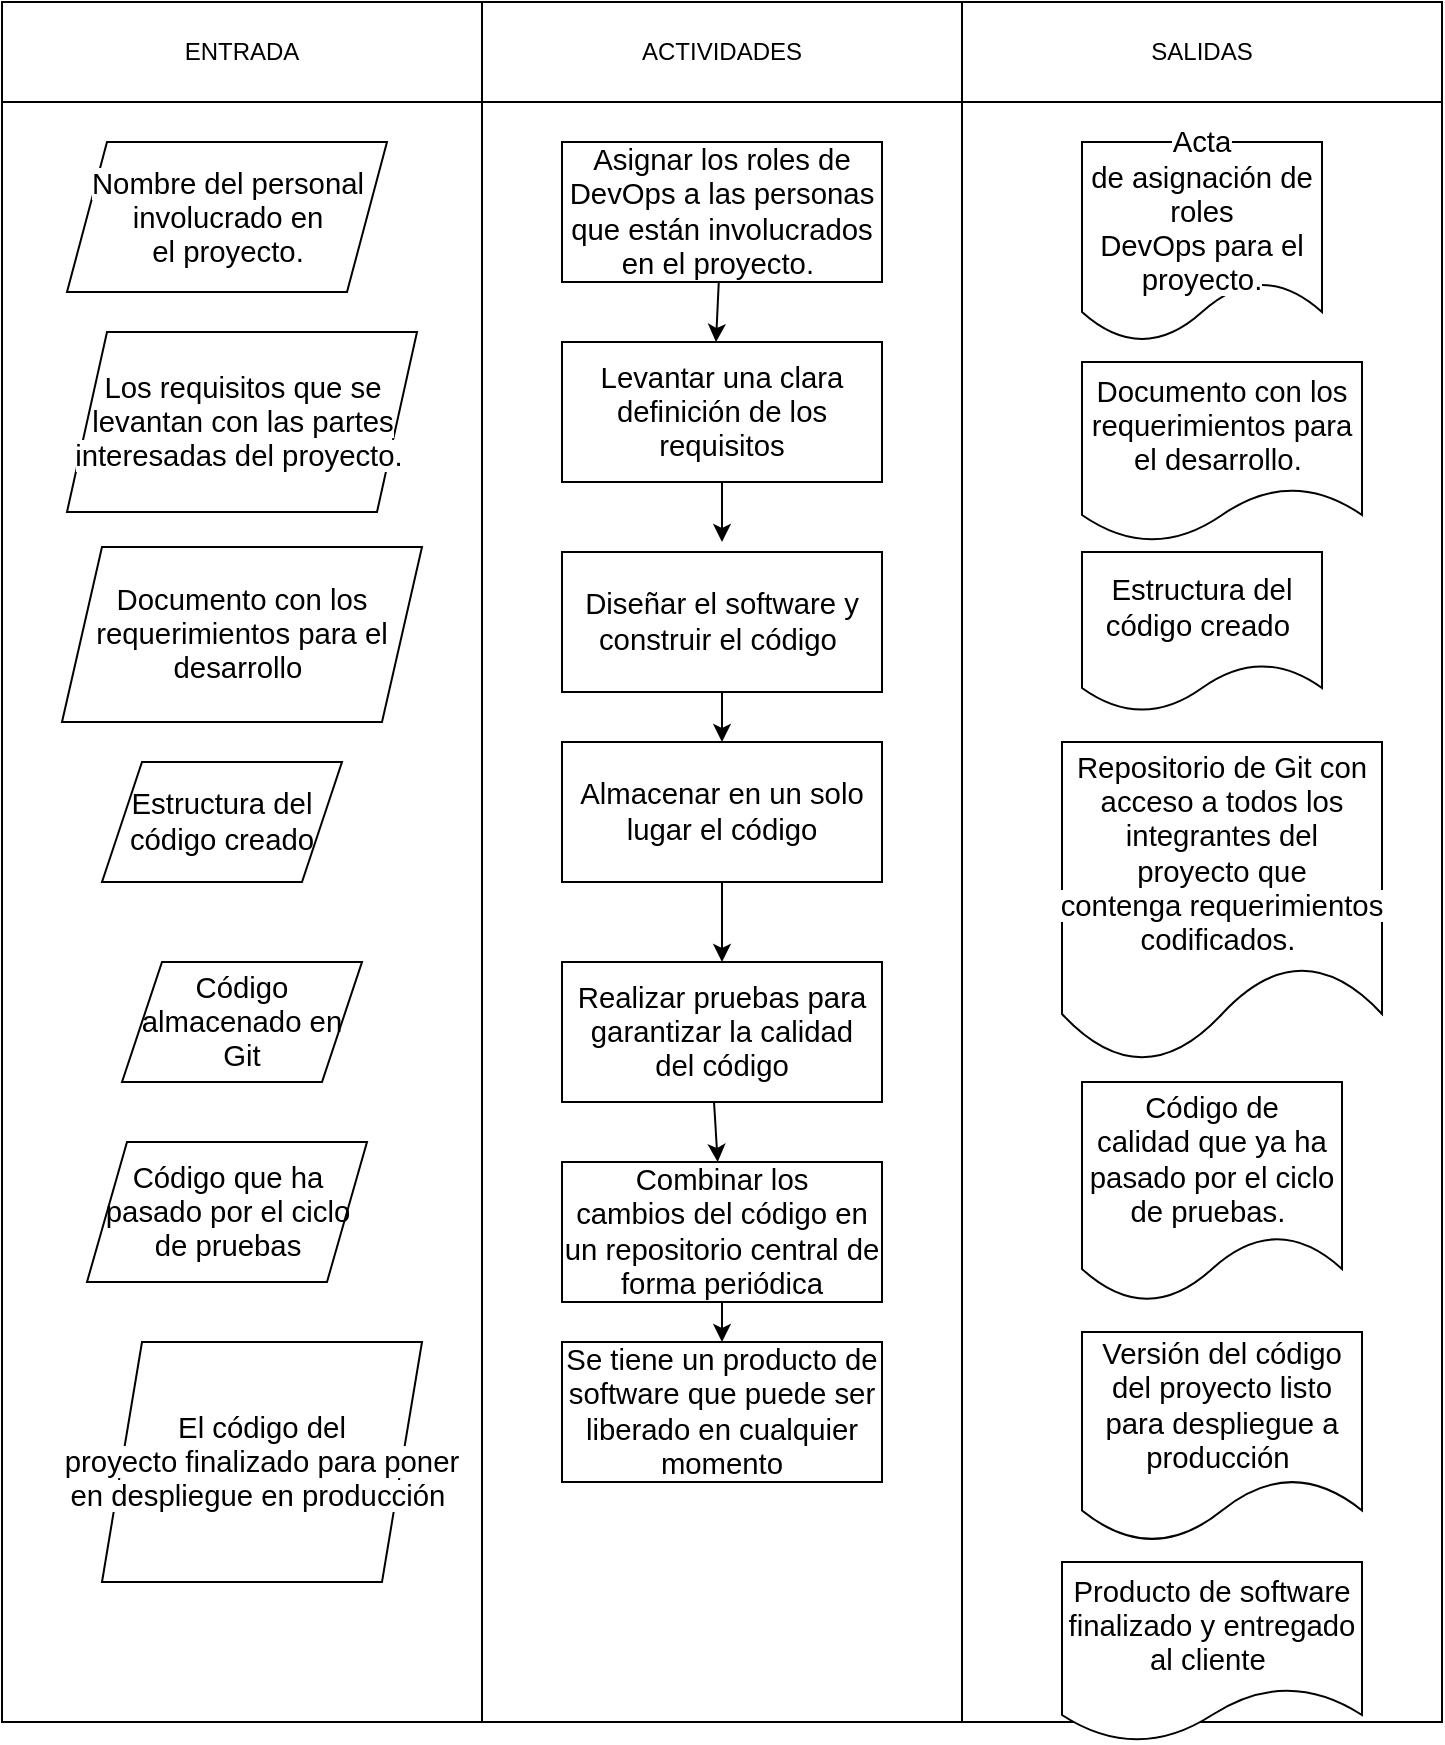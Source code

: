 <mxfile version="14.0.1" type="github">
  <diagram id="8KtglLWpI5dE6YlecOW0" name="Page-1">
    <mxGraphModel dx="862" dy="482" grid="1" gridSize="10" guides="1" tooltips="1" connect="1" arrows="1" fold="1" page="1" pageScale="1" pageWidth="827" pageHeight="1169" math="0" shadow="0">
      <root>
        <mxCell id="0" />
        <mxCell id="1" parent="0" />
        <mxCell id="28hNiHxvH_89Pxa6QNsm-2" value="" style="rounded=0;whiteSpace=wrap;html=1;" vertex="1" parent="1">
          <mxGeometry x="80" y="240" width="240" height="810" as="geometry" />
        </mxCell>
        <mxCell id="28hNiHxvH_89Pxa6QNsm-3" value="" style="rounded=0;whiteSpace=wrap;html=1;" vertex="1" parent="1">
          <mxGeometry x="320" y="240" width="240" height="810" as="geometry" />
        </mxCell>
        <mxCell id="28hNiHxvH_89Pxa6QNsm-4" value="" style="rounded=0;whiteSpace=wrap;html=1;" vertex="1" parent="1">
          <mxGeometry x="560" y="240" width="240" height="810" as="geometry" />
        </mxCell>
        <mxCell id="28hNiHxvH_89Pxa6QNsm-5" value="ENTRADA" style="rounded=0;whiteSpace=wrap;html=1;" vertex="1" parent="1">
          <mxGeometry x="80" y="190" width="240" height="50" as="geometry" />
        </mxCell>
        <mxCell id="28hNiHxvH_89Pxa6QNsm-6" value="ACTIVIDADES" style="rounded=0;whiteSpace=wrap;html=1;" vertex="1" parent="1">
          <mxGeometry x="320" y="190" width="240" height="50" as="geometry" />
        </mxCell>
        <mxCell id="28hNiHxvH_89Pxa6QNsm-7" value="SALIDAS" style="rounded=0;whiteSpace=wrap;html=1;" vertex="1" parent="1">
          <mxGeometry x="560" y="190" width="240" height="50" as="geometry" />
        </mxCell>
        <mxCell id="28hNiHxvH_89Pxa6QNsm-8" value="&lt;span lang=&quot;ES-EC&quot; class=&quot;TextRun SCXW72503007 BCX8&quot; style=&quot;margin: 0px ; padding: 0px ; font-size: 11pt ; text-align: justify ; background-color: rgb(255 , 255 , 255) ; line-height: 17.267px ; font-family: &amp;#34;arial&amp;#34; , &amp;#34;arial_embeddedfont&amp;#34; , &amp;#34;arial_msfontservice&amp;#34; , sans-serif&quot;&gt;&lt;span class=&quot;NormalTextRun SCXW72503007 BCX8&quot; style=&quot;margin: 0px ; padding: 0px ; background-color: inherit&quot;&gt;Asignar los roles de DevOps a las personas que están involucrados en el proyecto.&lt;/span&gt;&lt;/span&gt;&lt;span class=&quot;EOP SCXW72503007 BCX8&quot; style=&quot;margin: 0px ; padding: 0px ; font-size: 11pt ; text-align: justify ; background-color: rgb(255 , 255 , 255) ; line-height: 17.267px ; font-family: &amp;#34;arial&amp;#34; , &amp;#34;arial_embeddedfont&amp;#34; , &amp;#34;arial_msfontservice&amp;#34; , sans-serif&quot;&gt;&amp;nbsp;&lt;/span&gt;" style="rounded=0;whiteSpace=wrap;html=1;" vertex="1" parent="1">
          <mxGeometry x="360" y="260" width="160" height="70" as="geometry" />
        </mxCell>
        <mxCell id="28hNiHxvH_89Pxa6QNsm-9" value="&lt;span lang=&quot;ES&quot; class=&quot;TextRun SCXW2361392 BCX8&quot; style=&quot;margin: 0px ; padding: 0px ; font-size: 11pt ; text-align: justify ; background-color: rgb(255 , 255 , 255) ; line-height: 17.267px ; font-family: &amp;#34;arial&amp;#34; , &amp;#34;arial_embeddedfont&amp;#34; , &amp;#34;arial_msfontservice&amp;#34; , sans-serif&quot;&gt;&lt;span class=&quot;NormalTextRun SCXW2361392 BCX8&quot; style=&quot;margin: 0px ; padding: 0px ; background-color: inherit&quot;&gt;Combinar los cambios&amp;nbsp;&lt;/span&gt;&lt;/span&gt;&lt;span lang=&quot;ES&quot; class=&quot;TextRun SCXW2361392 BCX8&quot; style=&quot;margin: 0px ; padding: 0px ; font-size: 11pt ; text-align: justify ; background-color: rgb(255 , 255 , 255) ; line-height: 17.267px ; font-family: &amp;#34;arial&amp;#34; , &amp;#34;arial_embeddedfont&amp;#34; , &amp;#34;arial_msfontservice&amp;#34; , sans-serif&quot;&gt;&lt;span class=&quot;NormalTextRun SCXW2361392 BCX8&quot; style=&quot;margin: 0px ; padding: 0px ; background-color: inherit&quot;&gt;d&lt;/span&gt;&lt;/span&gt;&lt;span lang=&quot;ES&quot; class=&quot;TextRun SCXW2361392 BCX8&quot; style=&quot;margin: 0px ; padding: 0px ; font-size: 11pt ; text-align: justify ; background-color: rgb(255 , 255 , 255) ; line-height: 17.267px ; font-family: &amp;#34;arial&amp;#34; , &amp;#34;arial_embeddedfont&amp;#34; , &amp;#34;arial_msfontservice&amp;#34; , sans-serif&quot;&gt;&lt;span class=&quot;NormalTextRun SCXW2361392 BCX8&quot; style=&quot;margin: 0px ; padding: 0px ; background-color: inherit&quot;&gt;el&lt;/span&gt;&lt;/span&gt;&lt;span lang=&quot;ES&quot; class=&quot;TextRun SCXW2361392 BCX8&quot; style=&quot;margin: 0px ; padding: 0px ; font-size: 11pt ; text-align: justify ; background-color: rgb(255 , 255 , 255) ; line-height: 17.267px ; font-family: &amp;#34;arial&amp;#34; , &amp;#34;arial_embeddedfont&amp;#34; , &amp;#34;arial_msfontservice&amp;#34; , sans-serif&quot;&gt;&lt;span class=&quot;NormalTextRun SCXW2361392 BCX8&quot; style=&quot;margin: 0px ; padding: 0px ; background-color: inherit&quot;&gt;&amp;nbsp;código en un repositorio central de forma periódica&lt;/span&gt;&lt;/span&gt;" style="rounded=0;whiteSpace=wrap;html=1;" vertex="1" parent="1">
          <mxGeometry x="360" y="770" width="160" height="70" as="geometry" />
        </mxCell>
        <mxCell id="28hNiHxvH_89Pxa6QNsm-10" value="&lt;span lang=&quot;ES-EC&quot; class=&quot;TextRun SCXW79093702 BCX8&quot; style=&quot;animation: 0s ease 0s 1 normal none running none ; appearance: none ; backface-visibility: visible ; background: none 0% 0% / auto repeat scroll padding-box border-box rgba(0 , 0 , 0 , 0) ; border: 0px none rgb(0 , 0 , 0) ; border-radius: 0px ; border-collapse: separate ; box-shadow: none ; box-sizing: content-box ; caption-side: top ; clear: none ; clip: auto ; content: normal ; cursor: text ; direction: ltr ; display: inline ; empty-cells: show ; float: none ; font-family: &amp;#34;wordvisi_msfontservice&amp;#34; , &amp;#34;arial&amp;#34; , &amp;#34;arial_embeddedfont&amp;#34; , &amp;#34;arial_msfontservice&amp;#34; , sans-serif ; font-size: 14.667px ; height: auto ; line-height: 17.267px ; list-style: outside none decimal ; margin: 0px ; max-height: none ; max-width: none ; min-height: 0px ; min-width: 0px ; opacity: 1 ; outline: rgb(0 , 0 , 0) none 0px ; overflow-wrap: break-word ; overflow: visible ; padding: 0px ; perspective: none ; perspective-origin: 0px 0px ; position: static ; resize: none ; speak: normal ; table-layout: auto ; text-align: justify ; text-overflow: clip ; text-shadow: none ; transform: none ; transform-origin: 0px 0px ; transform-style: flat ; transition: all 0s ease 0s ; unicode-bidi: normal ; vertical-align: baseline ; visibility: visible ; width: auto ; word-break: normal ; z-index: auto ; zoom: 1 ; border-spacing: 0px&quot;&gt;&lt;span class=&quot;NormalTextRun SCXW79093702 BCX8&quot; style=&quot;background-color: inherit&quot;&gt;Levantar una clara definición de los requisitos&lt;/span&gt;&lt;/span&gt;" style="rounded=0;whiteSpace=wrap;html=1;" vertex="1" parent="1">
          <mxGeometry x="360" y="360" width="160" height="70" as="geometry" />
        </mxCell>
        <mxCell id="28hNiHxvH_89Pxa6QNsm-11" value="&#xa;&#xa;&lt;span lang=&quot;ES&quot; class=&quot;TextRun SCXW257455844 BCX8&quot; style=&quot;margin: 0px; padding: 0px; color: rgb(0, 0, 0); font-size: 11pt; font-style: normal; font-weight: 400; letter-spacing: normal; text-align: justify; text-indent: 0px; text-transform: none; word-spacing: 0px; background-color: rgb(255, 255, 255); line-height: 17.267px; font-family: arial, arial_embeddedfont, arial_msfontservice, sans-serif;&quot;&gt;&lt;span class=&quot;NormalTextRun SCXW257455844 BCX8&quot; style=&quot;margin: 0px ; padding: 0px ; background-color: inherit&quot;&gt;Dise&lt;/span&gt;&lt;/span&gt;&lt;span lang=&quot;ES&quot; class=&quot;TextRun SCXW257455844 BCX8&quot; style=&quot;margin: 0px; padding: 0px; color: rgb(0, 0, 0); font-size: 11pt; font-style: normal; font-weight: 400; letter-spacing: normal; text-align: justify; text-indent: 0px; text-transform: none; word-spacing: 0px; background-color: rgb(255, 255, 255); line-height: 17.267px; font-family: arial, arial_embeddedfont, arial_msfontservice, sans-serif;&quot;&gt;&lt;span class=&quot;NormalTextRun SCXW257455844 BCX8&quot; style=&quot;margin: 0px ; padding: 0px ; background-color: inherit&quot;&gt;ñar el software y construir el c&lt;/span&gt;&lt;/span&gt;&lt;span lang=&quot;ES&quot; class=&quot;TextRun SCXW257455844 BCX8&quot; style=&quot;margin: 0px; padding: 0px; color: rgb(0, 0, 0); font-size: 11pt; font-style: normal; font-weight: 400; letter-spacing: normal; text-align: justify; text-indent: 0px; text-transform: none; word-spacing: 0px; background-color: rgb(255, 255, 255); line-height: 17.267px; font-family: arial, arial_embeddedfont, arial_msfontservice, sans-serif;&quot;&gt;&lt;span class=&quot;NormalTextRun SCXW257455844 BCX8&quot; style=&quot;margin: 0px ; padding: 0px ; background-color: inherit&quot;&gt;ó&lt;/span&gt;&lt;/span&gt;&lt;span lang=&quot;ES&quot; class=&quot;TextRun SCXW257455844 BCX8&quot; style=&quot;margin: 0px; padding: 0px; color: rgb(0, 0, 0); font-size: 11pt; font-style: normal; font-weight: 400; letter-spacing: normal; text-align: justify; text-indent: 0px; text-transform: none; word-spacing: 0px; background-color: rgb(255, 255, 255); line-height: 17.267px; font-family: arial, arial_embeddedfont, arial_msfontservice, sans-serif;&quot;&gt;&lt;span class=&quot;NormalTextRun SCXW257455844 BCX8&quot; style=&quot;margin: 0px ; padding: 0px ; background-color: inherit&quot;&gt;digo&lt;/span&gt;&lt;/span&gt;&lt;span class=&quot;EOP SCXW257455844 BCX8&quot; style=&quot;margin: 0px; padding: 0px; color: rgb(0, 0, 0); font-size: 11pt; font-style: normal; font-weight: 400; letter-spacing: normal; text-align: justify; text-indent: 0px; text-transform: none; word-spacing: 0px; background-color: rgb(255, 255, 255); line-height: 17.267px; font-family: arial, arial_embeddedfont, arial_msfontservice, sans-serif;&quot;&gt;&amp;nbsp;&lt;/span&gt;&#xa;&#xa;" style="rounded=0;whiteSpace=wrap;html=1;" vertex="1" parent="1">
          <mxGeometry x="360" y="465" width="160" height="70" as="geometry" />
        </mxCell>
        <mxCell id="28hNiHxvH_89Pxa6QNsm-12" value="&lt;span lang=&quot;ES-EC&quot; class=&quot;TextRun SCXW237508035 BCX8&quot; style=&quot;animation: 0s ease 0s 1 normal none running none ; appearance: none ; backface-visibility: visible ; background: none 0% 0% / auto repeat scroll padding-box border-box rgba(0 , 0 , 0 , 0) ; border: 0px none rgb(0 , 0 , 0) ; border-radius: 0px ; border-collapse: separate ; box-shadow: none ; box-sizing: content-box ; caption-side: top ; clear: none ; clip: auto ; content: normal ; cursor: text ; direction: ltr ; display: inline ; empty-cells: show ; float: none ; font-family: &amp;#34;wordvisi_msfontservice&amp;#34; , &amp;#34;arial&amp;#34; , &amp;#34;arial_embeddedfont&amp;#34; , &amp;#34;arial_msfontservice&amp;#34; , sans-serif ; font-size: 14.667px ; height: auto ; line-height: 17.267px ; list-style: outside none decimal ; margin: 0px ; max-height: none ; max-width: none ; min-height: 0px ; min-width: 0px ; opacity: 1 ; outline: rgb(0 , 0 , 0) none 0px ; overflow-wrap: break-word ; overflow: visible ; padding: 0px ; perspective: none ; perspective-origin: 0px 0px ; position: static ; resize: none ; speak: normal ; table-layout: auto ; text-align: justify ; text-overflow: clip ; text-shadow: none ; transform: none ; transform-origin: 0px 0px ; transform-style: flat ; transition: all 0s ease 0s ; unicode-bidi: normal ; vertical-align: baseline ; visibility: visible ; width: auto ; word-break: normal ; z-index: auto ; zoom: 1 ; border-spacing: 0px&quot;&gt;&lt;span class=&quot;NormalTextRun SCXW237508035 BCX8&quot; style=&quot;background-color: inherit&quot;&gt;Almacenar en un solo lugar el código&lt;/span&gt;&lt;/span&gt;" style="rounded=0;whiteSpace=wrap;html=1;" vertex="1" parent="1">
          <mxGeometry x="360" y="560" width="160" height="70" as="geometry" />
        </mxCell>
        <mxCell id="28hNiHxvH_89Pxa6QNsm-13" value="&lt;span lang=&quot;ES&quot; class=&quot;TextRun SCXW109005502 BCX8&quot; style=&quot;margin: 0px ; padding: 0px ; font-size: 11pt ; text-align: justify ; background-color: rgb(255 , 255 , 255) ; line-height: 17.267px ; font-family: &amp;#34;arial&amp;#34; , &amp;#34;arial_embeddedfont&amp;#34; , &amp;#34;arial_msfontservice&amp;#34; , sans-serif&quot;&gt;&lt;span class=&quot;NormalTextRun SCXW109005502 BCX8&quot; style=&quot;margin: 0px ; padding: 0px ; background-color: inherit&quot;&gt;Realizar&lt;/span&gt;&lt;/span&gt;&lt;span lang=&quot;ES&quot; class=&quot;TextRun SCXW109005502 BCX8&quot; style=&quot;margin: 0px ; padding: 0px ; font-size: 11pt ; text-align: justify ; background-color: rgb(255 , 255 , 255) ; line-height: 17.267px ; font-family: &amp;#34;arial&amp;#34; , &amp;#34;arial_embeddedfont&amp;#34; , &amp;#34;arial_msfontservice&amp;#34; , sans-serif&quot;&gt;&lt;span class=&quot;NormalTextRun SCXW109005502 BCX8&quot; style=&quot;margin: 0px ; padding: 0px ; background-color: inherit&quot;&gt;&amp;nbsp;&lt;/span&gt;&lt;/span&gt;&lt;span lang=&quot;ES&quot; class=&quot;TextRun SCXW109005502 BCX8&quot; style=&quot;margin: 0px ; padding: 0px ; font-size: 11pt ; text-align: justify ; background-color: rgb(255 , 255 , 255) ; line-height: 17.267px ; font-family: &amp;#34;arial&amp;#34; , &amp;#34;arial_embeddedfont&amp;#34; , &amp;#34;arial_msfontservice&amp;#34; , sans-serif&quot;&gt;&lt;span class=&quot;NormalTextRun SCXW109005502 BCX8&quot; style=&quot;margin: 0px ; padding: 0px ; background-color: inherit&quot;&gt;pruebas&amp;nbsp;&lt;/span&gt;&lt;/span&gt;&lt;span lang=&quot;ES&quot; class=&quot;TextRun SCXW109005502 BCX8&quot; style=&quot;margin: 0px ; padding: 0px ; font-size: 11pt ; text-align: justify ; background-color: rgb(255 , 255 , 255) ; line-height: 17.267px ; font-family: &amp;#34;arial&amp;#34; , &amp;#34;arial_embeddedfont&amp;#34; , &amp;#34;arial_msfontservice&amp;#34; , sans-serif&quot;&gt;&lt;span class=&quot;NormalTextRun SCXW109005502 BCX8&quot; style=&quot;margin: 0px ; padding: 0px ; background-color: inherit&quot;&gt;para garantizar la calidad del&amp;nbsp;&lt;/span&gt;&lt;/span&gt;&lt;span lang=&quot;ES&quot; class=&quot;TextRun SCXW109005502 BCX8&quot; style=&quot;margin: 0px ; padding: 0px ; font-size: 11pt ; text-align: justify ; background-color: rgb(255 , 255 , 255) ; line-height: 17.267px ; font-family: &amp;#34;arial&amp;#34; , &amp;#34;arial_embeddedfont&amp;#34; , &amp;#34;arial_msfontservice&amp;#34; , sans-serif&quot;&gt;&lt;span class=&quot;NormalTextRun SCXW109005502 BCX8&quot; style=&quot;margin: 0px ; padding: 0px ; background-color: inherit&quot;&gt;código&lt;/span&gt;&lt;/span&gt;" style="rounded=0;whiteSpace=wrap;html=1;" vertex="1" parent="1">
          <mxGeometry x="360" y="670" width="160" height="70" as="geometry" />
        </mxCell>
        <mxCell id="28hNiHxvH_89Pxa6QNsm-14" value="&lt;span lang=&quot;ES&quot; class=&quot;TextRun  BCX8 SCXW120230351&quot; style=&quot;margin: 0px ; padding: 0px ; font-size: 11pt ; text-align: justify ; background-color: rgb(255 , 255 , 255) ; line-height: 17.267px ; font-family: &amp;#34;arial&amp;#34; , &amp;#34;arial_embeddedfont&amp;#34; , &amp;#34;arial_msfontservice&amp;#34; , sans-serif&quot;&gt;&lt;span class=&quot;NormalTextRun  BCX8 SCXW120230351&quot; style=&quot;margin: 0px ; padding: 0px ; background-color: inherit&quot;&gt;Se tiene un producto d&lt;/span&gt;&lt;/span&gt;&lt;span lang=&quot;ES&quot; class=&quot;TextRun  BCX8 SCXW120230351&quot; style=&quot;margin: 0px ; padding: 0px ; font-size: 11pt ; text-align: justify ; background-color: rgb(255 , 255 , 255) ; line-height: 17.267px ; font-family: &amp;#34;arial&amp;#34; , &amp;#34;arial_embeddedfont&amp;#34; , &amp;#34;arial_msfontservice&amp;#34; , sans-serif&quot;&gt;&lt;span class=&quot;NormalTextRun  BCX8 SCXW120230351&quot; style=&quot;margin: 0px ; padding: 0px ; background-color: inherit&quot;&gt;e software&lt;/span&gt;&lt;/span&gt;&lt;span lang=&quot;ES&quot; class=&quot;TextRun  BCX8 SCXW120230351&quot; style=&quot;margin: 0px ; padding: 0px ; font-size: 11pt ; text-align: justify ; background-color: rgb(255 , 255 , 255) ; line-height: 17.267px ; font-family: &amp;#34;arial&amp;#34; , &amp;#34;arial_embeddedfont&amp;#34; , &amp;#34;arial_msfontservice&amp;#34; , sans-serif&quot;&gt;&lt;span class=&quot;NormalTextRun  BCX8 SCXW120230351&quot; style=&quot;margin: 0px ; padding: 0px ; background-color: inherit&quot;&gt;&amp;nbsp;que&lt;/span&gt;&lt;/span&gt;&lt;span lang=&quot;ES&quot; class=&quot;TextRun  BCX8 SCXW120230351&quot; style=&quot;margin: 0px ; padding: 0px ; font-size: 11pt ; text-align: justify ; background-color: rgb(255 , 255 , 255) ; line-height: 17.267px ; font-family: &amp;#34;arial&amp;#34; , &amp;#34;arial_embeddedfont&amp;#34; , &amp;#34;arial_msfontservice&amp;#34; , sans-serif&quot;&gt;&lt;span class=&quot;NormalTextRun  BCX8 SCXW120230351&quot; style=&quot;margin: 0px ; padding: 0px ; background-color: inherit&quot;&gt;&amp;nbsp;puede ser liberado en cualquier momento&lt;/span&gt;&lt;/span&gt;" style="rounded=0;whiteSpace=wrap;html=1;" vertex="1" parent="1">
          <mxGeometry x="360" y="860" width="160" height="70" as="geometry" />
        </mxCell>
        <mxCell id="XM9-7c5iYSd4xm7fiqYx-1" value="" style="endArrow=classic;html=1;" edge="1" parent="1" source="28hNiHxvH_89Pxa6QNsm-8">
          <mxGeometry width="50" height="50" relative="1" as="geometry">
            <mxPoint x="380" y="480" as="sourcePoint" />
            <mxPoint x="437" y="360" as="targetPoint" />
          </mxGeometry>
        </mxCell>
        <mxCell id="XM9-7c5iYSd4xm7fiqYx-5" value="" style="endArrow=classic;html=1;exitX=0.5;exitY=1;exitDx=0;exitDy=0;entryX=0.5;entryY=0;entryDx=0;entryDy=0;" edge="1" parent="1" source="28hNiHxvH_89Pxa6QNsm-11" target="28hNiHxvH_89Pxa6QNsm-12">
          <mxGeometry width="50" height="50" relative="1" as="geometry">
            <mxPoint x="450" y="440" as="sourcePoint" />
            <mxPoint x="450" y="475" as="targetPoint" />
          </mxGeometry>
        </mxCell>
        <mxCell id="XM9-7c5iYSd4xm7fiqYx-6" value="" style="endArrow=classic;html=1;entryX=0.5;entryY=0;entryDx=0;entryDy=0;exitX=0.5;exitY=1;exitDx=0;exitDy=0;" edge="1" parent="1" source="28hNiHxvH_89Pxa6QNsm-12" target="28hNiHxvH_89Pxa6QNsm-13">
          <mxGeometry width="50" height="50" relative="1" as="geometry">
            <mxPoint x="380" y="560" as="sourcePoint" />
            <mxPoint x="430" y="510" as="targetPoint" />
          </mxGeometry>
        </mxCell>
        <mxCell id="XM9-7c5iYSd4xm7fiqYx-7" value="" style="endArrow=classic;html=1;" edge="1" parent="1" target="28hNiHxvH_89Pxa6QNsm-9">
          <mxGeometry width="50" height="50" relative="1" as="geometry">
            <mxPoint x="436" y="740" as="sourcePoint" />
            <mxPoint x="430" y="750" as="targetPoint" />
          </mxGeometry>
        </mxCell>
        <mxCell id="XM9-7c5iYSd4xm7fiqYx-8" value="" style="endArrow=classic;html=1;exitX=0.5;exitY=1;exitDx=0;exitDy=0;entryX=0.5;entryY=0;entryDx=0;entryDy=0;" edge="1" parent="1" source="28hNiHxvH_89Pxa6QNsm-9" target="28hNiHxvH_89Pxa6QNsm-14">
          <mxGeometry width="50" height="50" relative="1" as="geometry">
            <mxPoint x="380" y="800" as="sourcePoint" />
            <mxPoint x="430" y="750" as="targetPoint" />
          </mxGeometry>
        </mxCell>
        <mxCell id="XM9-7c5iYSd4xm7fiqYx-9" value="" style="endArrow=classic;html=1;exitX=0.5;exitY=1;exitDx=0;exitDy=0;" edge="1" parent="1" source="28hNiHxvH_89Pxa6QNsm-10">
          <mxGeometry width="50" height="50" relative="1" as="geometry">
            <mxPoint x="380" y="510" as="sourcePoint" />
            <mxPoint x="440" y="460" as="targetPoint" />
          </mxGeometry>
        </mxCell>
        <mxCell id="28hNiHxvH_89Pxa6QNsm-15" value="&#xa;&#xa;&lt;span lang=&quot;ES-EC&quot; class=&quot;TextRun  BCX8 SCXW43949704&quot; style=&quot;margin: 0px; padding: 0px; color: rgb(0, 0, 0); font-style: normal; font-weight: 400; letter-spacing: normal; text-align: left; text-indent: 0px; text-transform: none; word-spacing: 0px; background-color: rgb(255, 255, 255); font-size: 11pt; line-height: 17.267px; font-family: arial, arial_embeddedfont, arial_msfontservice, sans-serif;&quot;&gt;&lt;span class=&quot;NormalTextRun  BCX8 SCXW43949704&quot; style=&quot;margin: 0px ; padding: 0px ; background-color: inherit&quot;&gt;Nombre del personal involucrado en el&lt;span&gt;&amp;nbsp;&lt;/span&gt;&lt;/span&gt;&lt;/span&gt;&lt;span lang=&quot;ES-EC&quot; class=&quot;TextRun  BCX8 SCXW43949704&quot; style=&quot;margin: 0px; padding: 0px; color: rgb(0, 0, 0); font-style: normal; font-weight: 400; letter-spacing: normal; text-align: left; text-indent: 0px; text-transform: none; word-spacing: 0px; background-color: rgb(255, 255, 255); font-size: 11pt; line-height: 17.267px; font-family: arial, arial_embeddedfont, arial_msfontservice, sans-serif;&quot;&gt;&lt;span class=&quot;NormalTextRun  BCX8 SCXW43949704&quot; style=&quot;margin: 0px ; padding: 0px ; background-color: inherit&quot;&gt;p&lt;/span&gt;&lt;/span&gt;&lt;span lang=&quot;ES-EC&quot; class=&quot;TextRun  BCX8 SCXW43949704&quot; style=&quot;margin: 0px; padding: 0px; color: rgb(0, 0, 0); font-style: normal; font-weight: 400; letter-spacing: normal; text-align: left; text-indent: 0px; text-transform: none; word-spacing: 0px; background-color: rgb(255, 255, 255); font-size: 11pt; line-height: 17.267px; font-family: arial, arial_embeddedfont, arial_msfontservice, sans-serif;&quot;&gt;&lt;span class=&quot;NormalTextRun  BCX8 SCXW43949704&quot; style=&quot;margin: 0px ; padding: 0px ; background-color: inherit&quot;&gt;royecto&lt;/span&gt;&lt;/span&gt;&lt;span lang=&quot;ES-EC&quot; class=&quot;TextRun  BCX8 SCXW43949704&quot; style=&quot;margin: 0px; padding: 0px; color: rgb(0, 0, 0); font-style: normal; font-weight: 400; letter-spacing: normal; text-align: left; text-indent: 0px; text-transform: none; word-spacing: 0px; background-color: rgb(255, 255, 255); font-size: 11pt; line-height: 17.267px; font-family: arial, arial_embeddedfont, arial_msfontservice, sans-serif;&quot;&gt;&lt;span class=&quot;NormalTextRun  BCX8 SCXW43949704&quot; style=&quot;margin: 0px ; padding: 0px ; background-color: inherit&quot;&gt;.&lt;/span&gt;&lt;/span&gt;&#xa;&#xa;" style="shape=parallelogram;perimeter=parallelogramPerimeter;whiteSpace=wrap;html=1;fixedSize=1;" vertex="1" parent="1">
          <mxGeometry x="112.5" y="260" width="160" height="75" as="geometry" />
        </mxCell>
        <mxCell id="28hNiHxvH_89Pxa6QNsm-16" value="&#xa;&#xa;&lt;span lang=&quot;ES-EC&quot; class=&quot;TextRun  BCX8 SCXW228447122&quot; style=&quot;margin: 0px; padding: 0px; color: rgb(0, 0, 0); font-style: normal; font-weight: 400; letter-spacing: normal; text-align: left; text-indent: 0px; text-transform: none; word-spacing: 0px; background-color: rgb(255, 255, 255); font-size: 11pt; line-height: 17.267px; font-family: arial, arial_embeddedfont, arial_msfontservice, sans-serif;&quot;&gt;&lt;span class=&quot;NormalTextRun  BCX8 SCXW228447122&quot; style=&quot;margin: 0px ; padding: 0px ; background-color: inherit&quot;&gt;Acta de&lt;span&gt;&amp;nbsp;&lt;/span&gt;&lt;/span&gt;&lt;/span&gt;&lt;span lang=&quot;ES-EC&quot; class=&quot;TextRun  BCX8 SCXW228447122&quot; style=&quot;margin: 0px; padding: 0px; color: rgb(0, 0, 0); font-style: normal; font-weight: 400; letter-spacing: normal; text-align: left; text-indent: 0px; text-transform: none; word-spacing: 0px; background-color: rgb(255, 255, 255); font-size: 11pt; line-height: 17.267px; font-family: arial, arial_embeddedfont, arial_msfontservice, sans-serif;&quot;&gt;&lt;span class=&quot;NormalTextRun  BCX8 SCXW228447122&quot; style=&quot;margin: 0px ; padding: 0px ; background-color: inherit&quot;&gt;asignaci&lt;/span&gt;&lt;/span&gt;&lt;span lang=&quot;ES-EC&quot; class=&quot;TextRun  BCX8 SCXW228447122&quot; style=&quot;margin: 0px; padding: 0px; color: rgb(0, 0, 0); font-style: normal; font-weight: 400; letter-spacing: normal; text-align: left; text-indent: 0px; text-transform: none; word-spacing: 0px; background-color: rgb(255, 255, 255); font-size: 11pt; line-height: 17.267px; font-family: arial, arial_embeddedfont, arial_msfontservice, sans-serif;&quot;&gt;&lt;span class=&quot;NormalTextRun  BCX8 SCXW228447122&quot; style=&quot;margin: 0px ; padding: 0px ; background-color: inherit&quot;&gt;ó&lt;/span&gt;&lt;/span&gt;&lt;span lang=&quot;ES-EC&quot; class=&quot;TextRun  BCX8 SCXW228447122&quot; style=&quot;margin: 0px; padding: 0px; color: rgb(0, 0, 0); font-style: normal; font-weight: 400; letter-spacing: normal; text-align: left; text-indent: 0px; text-transform: none; word-spacing: 0px; background-color: rgb(255, 255, 255); font-size: 11pt; line-height: 17.267px; font-family: arial, arial_embeddedfont, arial_msfontservice, sans-serif;&quot;&gt;&lt;span class=&quot;NormalTextRun  BCX8 SCXW228447122&quot; style=&quot;margin: 0px ; padding: 0px ; background-color: inherit&quot;&gt;n&lt;/span&gt;&lt;/span&gt;&lt;span lang=&quot;ES-EC&quot; class=&quot;TextRun  BCX8 SCXW228447122&quot; style=&quot;margin: 0px; padding: 0px; color: rgb(0, 0, 0); font-style: normal; font-weight: 400; letter-spacing: normal; text-align: left; text-indent: 0px; text-transform: none; word-spacing: 0px; background-color: rgb(255, 255, 255); font-size: 11pt; line-height: 17.267px; font-family: arial, arial_embeddedfont, arial_msfontservice, sans-serif;&quot;&gt;&lt;span class=&quot;NormalTextRun  BCX8 SCXW228447122&quot; style=&quot;margin: 0px ; padding: 0px ; background-color: inherit&quot;&gt;&lt;span&gt;&amp;nbsp;&lt;/span&gt;de roles DevOps&lt;span&gt;&amp;nbsp;&lt;/span&gt;&lt;/span&gt;&lt;/span&gt;&lt;span lang=&quot;ES-EC&quot; class=&quot;TextRun  BCX8 SCXW228447122&quot; style=&quot;margin: 0px; padding: 0px; color: rgb(0, 0, 0); font-style: normal; font-weight: 400; letter-spacing: normal; text-align: left; text-indent: 0px; text-transform: none; word-spacing: 0px; background-color: rgb(255, 255, 255); font-size: 11pt; line-height: 17.267px; font-family: arial, arial_embeddedfont, arial_msfontservice, sans-serif;&quot;&gt;&lt;span class=&quot;NormalTextRun  BCX8 SCXW228447122&quot; style=&quot;margin: 0px ; padding: 0px ; background-color: inherit&quot;&gt;para el proyecto&lt;/span&gt;&lt;/span&gt;&lt;span lang=&quot;ES-EC&quot; class=&quot;TextRun  BCX8 SCXW228447122&quot; style=&quot;margin: 0px; padding: 0px; color: rgb(0, 0, 0); font-style: normal; font-weight: 400; letter-spacing: normal; text-align: left; text-indent: 0px; text-transform: none; word-spacing: 0px; background-color: rgb(255, 255, 255); font-size: 11pt; line-height: 17.267px; font-family: arial, arial_embeddedfont, arial_msfontservice, sans-serif;&quot;&gt;&lt;span class=&quot;NormalTextRun  BCX8 SCXW228447122&quot; style=&quot;margin: 0px ; padding: 0px ; background-color: inherit&quot;&gt;.&lt;/span&gt;&lt;/span&gt;&#xa;&#xa;" style="shape=document;whiteSpace=wrap;html=1;boundedLbl=1;" vertex="1" parent="1">
          <mxGeometry x="620" y="260" width="120" height="100" as="geometry" />
        </mxCell>
        <mxCell id="28hNiHxvH_89Pxa6QNsm-17" value="&#xa;&#xa;&lt;span lang=&quot;ES-EC&quot; class=&quot;TextRun SCXW254706684 BCX8&quot; style=&quot;margin: 0px; padding: 0px; color: rgb(0, 0, 0); font-style: normal; font-weight: 400; letter-spacing: normal; text-align: left; text-indent: 0px; text-transform: none; word-spacing: 0px; background-color: rgb(255, 255, 255); font-size: 11pt; line-height: 17.267px; font-family: arial, arial_embeddedfont, arial_msfontservice, sans-serif;&quot;&gt;&lt;span class=&quot;NormalTextRun SCXW254706684 BCX8&quot; style=&quot;margin: 0px ; padding: 0px ; background-color: inherit&quot;&gt;Los requisitos&lt;span&gt;&amp;nbsp;&lt;/span&gt;&lt;/span&gt;&lt;/span&gt;&lt;span lang=&quot;ES-EC&quot; class=&quot;TextRun SCXW254706684 BCX8&quot; style=&quot;margin: 0px; padding: 0px; color: rgb(0, 0, 0); font-style: normal; font-weight: 400; letter-spacing: normal; text-align: left; text-indent: 0px; text-transform: none; word-spacing: 0px; background-color: rgb(255, 255, 255); font-size: 11pt; line-height: 17.267px; font-family: arial, arial_embeddedfont, arial_msfontservice, sans-serif;&quot;&gt;&lt;span class=&quot;NormalTextRun SCXW254706684 BCX8&quot; style=&quot;margin: 0px ; padding: 0px ; background-color: inherit&quot;&gt;que&lt;span&gt;&amp;nbsp;&lt;/span&gt;&lt;/span&gt;&lt;/span&gt;&lt;span lang=&quot;ES-EC&quot; class=&quot;TextRun SCXW254706684 BCX8&quot; style=&quot;margin: 0px; padding: 0px; color: rgb(0, 0, 0); font-style: normal; font-weight: 400; letter-spacing: normal; text-align: left; text-indent: 0px; text-transform: none; word-spacing: 0px; background-color: rgb(255, 255, 255); font-size: 11pt; line-height: 17.267px; font-family: arial, arial_embeddedfont, arial_msfontservice, sans-serif;&quot;&gt;&lt;span class=&quot;NormalTextRun SCXW254706684 BCX8&quot; style=&quot;margin: 0px ; padding: 0px ; background-color: inherit&quot;&gt;se levantan&lt;/span&gt;&lt;/span&gt;&lt;span lang=&quot;ES-EC&quot; class=&quot;TextRun SCXW254706684 BCX8&quot; style=&quot;margin: 0px; padding: 0px; color: rgb(0, 0, 0); font-style: normal; font-weight: 400; letter-spacing: normal; text-align: left; text-indent: 0px; text-transform: none; word-spacing: 0px; background-color: rgb(255, 255, 255); font-size: 11pt; line-height: 17.267px; font-family: arial, arial_embeddedfont, arial_msfontservice, sans-serif;&quot;&gt;&lt;span class=&quot;NormalTextRun SCXW254706684 BCX8&quot; style=&quot;margin: 0px ; padding: 0px ; background-color: inherit&quot;&gt;&lt;span&gt;&amp;nbsp;&lt;/span&gt;con&lt;span&gt;&amp;nbsp;&lt;/span&gt;&lt;/span&gt;&lt;/span&gt;&lt;span lang=&quot;ES-EC&quot; class=&quot;TextRun SCXW254706684 BCX8&quot; style=&quot;margin: 0px; padding: 0px; color: rgb(0, 0, 0); font-style: normal; font-weight: 400; letter-spacing: normal; text-align: left; text-indent: 0px; text-transform: none; word-spacing: 0px; background-color: rgb(255, 255, 255); font-size: 11pt; line-height: 17.267px; font-family: arial, arial_embeddedfont, arial_msfontservice, sans-serif;&quot;&gt;&lt;span class=&quot;NormalTextRun SCXW254706684 BCX8&quot; style=&quot;margin: 0px ; padding: 0px ; background-color: inherit&quot;&gt;l&lt;/span&gt;&lt;/span&gt;&lt;span lang=&quot;ES-EC&quot; class=&quot;TextRun SCXW254706684 BCX8&quot; style=&quot;margin: 0px; padding: 0px; color: rgb(0, 0, 0); font-style: normal; font-weight: 400; letter-spacing: normal; text-align: left; text-indent: 0px; text-transform: none; word-spacing: 0px; background-color: rgb(255, 255, 255); font-size: 11pt; line-height: 17.267px; font-family: arial, arial_embeddedfont, arial_msfontservice, sans-serif;&quot;&gt;&lt;span class=&quot;NormalTextRun SCXW254706684 BCX8&quot; style=&quot;margin: 0px ; padding: 0px ; background-color: inherit&quot;&gt;as partes interesadas&lt;/span&gt;&lt;/span&gt;&lt;span lang=&quot;ES-EC&quot; class=&quot;TextRun SCXW254706684 BCX8&quot; style=&quot;margin: 0px; padding: 0px; color: rgb(0, 0, 0); font-style: normal; font-weight: 400; letter-spacing: normal; text-align: left; text-indent: 0px; text-transform: none; word-spacing: 0px; background-color: rgb(255, 255, 255); font-size: 11pt; line-height: 17.267px; font-family: arial, arial_embeddedfont, arial_msfontservice, sans-serif;&quot;&gt;&lt;span class=&quot;NormalTextRun SCXW254706684 BCX8&quot; style=&quot;margin: 0px ; padding: 0px ; background-color: inherit&quot;&gt;&lt;span&gt;&amp;nbsp;&lt;/span&gt;del proyecto&lt;/span&gt;&lt;/span&gt;&lt;span lang=&quot;ES-EC&quot; class=&quot;TextRun SCXW254706684 BCX8&quot; style=&quot;margin: 0px; padding: 0px; color: rgb(0, 0, 0); font-style: normal; font-weight: 400; letter-spacing: normal; text-align: left; text-indent: 0px; text-transform: none; word-spacing: 0px; background-color: rgb(255, 255, 255); font-size: 11pt; line-height: 17.267px; font-family: arial, arial_embeddedfont, arial_msfontservice, sans-serif;&quot;&gt;&lt;span class=&quot;NormalTextRun SCXW254706684 BCX8&quot; style=&quot;margin: 0px ; padding: 0px ; background-color: inherit&quot;&gt;.&lt;/span&gt;&lt;/span&gt;&lt;span class=&quot;EOP SCXW254706684 BCX8&quot; style=&quot;margin: 0px; padding: 0px; color: rgb(0, 0, 0); font-style: normal; font-weight: 400; letter-spacing: normal; text-align: left; text-indent: 0px; text-transform: none; word-spacing: 0px; background-color: rgb(255, 255, 255); font-size: 11pt; line-height: 17.267px; font-family: arial, arial_embeddedfont, arial_msfontservice, sans-serif;&quot;&gt;&amp;nbsp;&lt;/span&gt;&#xa;&#xa;" style="shape=parallelogram;perimeter=parallelogramPerimeter;whiteSpace=wrap;html=1;fixedSize=1;" vertex="1" parent="1">
          <mxGeometry x="112.5" y="355" width="175" height="90" as="geometry" />
        </mxCell>
        <mxCell id="28hNiHxvH_89Pxa6QNsm-18" value="&#xa;&#xa;&lt;span lang=&quot;ES-EC&quot; class=&quot;TextRun SCXW239386421 BCX8&quot; style=&quot;margin: 0px; padding: 0px; color: rgb(0, 0, 0); font-style: normal; font-weight: 400; letter-spacing: normal; text-align: left; text-indent: 0px; text-transform: none; word-spacing: 0px; background-color: rgb(255, 255, 255); font-size: 11pt; line-height: 17.267px; font-family: arial, arial_embeddedfont, arial_msfontservice, sans-serif;&quot;&gt;&lt;span class=&quot;NormalTextRun SCXW239386421 BCX8&quot; style=&quot;margin: 0px ; padding: 0px ; background-color: inherit&quot;&gt;Documento con los requerimientos para el desarrollo&lt;/span&gt;&lt;/span&gt;&lt;span class=&quot;EOP SCXW239386421 BCX8&quot; style=&quot;margin: 0px; padding: 0px; color: rgb(0, 0, 0); font-style: normal; font-weight: 400; letter-spacing: normal; text-align: left; text-indent: 0px; text-transform: none; word-spacing: 0px; background-color: rgb(255, 255, 255); font-size: 11pt; line-height: 17.267px; font-family: arial, arial_embeddedfont, arial_msfontservice, sans-serif;&quot;&gt;&amp;nbsp;&lt;/span&gt;&#xa;&#xa;" style="shape=parallelogram;perimeter=parallelogramPerimeter;whiteSpace=wrap;html=1;fixedSize=1;" vertex="1" parent="1">
          <mxGeometry x="110" y="462.5" width="180" height="87.5" as="geometry" />
        </mxCell>
        <mxCell id="28hNiHxvH_89Pxa6QNsm-19" value="&#xa;&#xa;&lt;span lang=&quot;ES-EC&quot; class=&quot;TextRun SCXW201896626 BCX8&quot; style=&quot;animation: 0s ease 0s 1 normal none running none; appearance: none; backface-visibility: visible; background: none 0% 0% / auto repeat scroll padding-box border-box rgba(0, 0, 0, 0); border: 0px none rgb(0, 0, 0); border-radius: 0px; border-collapse: separate; box-shadow: none; box-sizing: content-box; caption-side: top; clear: none; clip: auto; color: rgb(0, 0, 0); content: normal; cursor: text; direction: ltr; display: inline; empty-cells: show; float: none; font-family: wordvisi_msfontservice, arial, arial_embeddedfont, arial_msfontservice, sans-serif; font-size: 14.667px; font-style: normal; font-weight: 400; height: auto; letter-spacing: normal; line-height: 17.267px; list-style: outside none disc; margin: 0px; max-height: none; max-width: none; min-height: 0px; min-width: 0px; opacity: 1; outline: rgb(0, 0, 0) none 0px; overflow-wrap: break-word; overflow: visible; padding: 0px; perspective: none; perspective-origin: 0px 0px; position: static; resize: none; speak: normal; table-layout: auto; text-align: left; text-decoration: none; text-indent: 0px; text-overflow: clip; text-shadow: none; text-transform: none; transform: none; transform-origin: 0px 0px; transform-style: flat; transition: all 0s ease 0s; unicode-bidi: normal; vertical-align: baseline; visibility: visible; width: auto; word-break: normal; word-spacing: 0px; z-index: auto; zoom: 1; border-spacing: 0px;&quot;&gt;&lt;span class=&quot;NormalTextRun SCXW201896626 BCX8&quot; style=&quot;background-color: inherit&quot;&gt;Estructura del código creado&lt;/span&gt;&lt;/span&gt;&#xa;&#xa;" style="shape=parallelogram;perimeter=parallelogramPerimeter;whiteSpace=wrap;html=1;fixedSize=1;" vertex="1" parent="1">
          <mxGeometry x="130" y="570" width="120" height="60" as="geometry" />
        </mxCell>
        <mxCell id="28hNiHxvH_89Pxa6QNsm-20" value="&#xa;&#xa;&lt;span lang=&quot;ES-EC&quot; class=&quot;TextRun  BCX8 SCXW87332894&quot; style=&quot;animation: 0s ease 0s 1 normal none running none; appearance: none; backface-visibility: visible; background: none 0% 0% / auto repeat scroll padding-box border-box rgba(0, 0, 0, 0); border: 0px none rgb(0, 0, 0); border-radius: 0px; border-collapse: separate; box-shadow: none; box-sizing: content-box; caption-side: top; clear: none; clip: auto; color: rgb(0, 0, 0); content: normal; cursor: text; direction: ltr; display: inline; empty-cells: show; float: none; font-family: wordvisi_msfontservice, arial, arial_embeddedfont, arial_msfontservice, sans-serif; font-size: 14.667px; font-style: normal; font-weight: 400; height: auto; letter-spacing: normal; line-height: 17.267px; list-style: outside none disc; margin: 0px; max-height: none; max-width: none; min-height: 0px; min-width: 0px; opacity: 1; outline: rgb(0, 0, 0) none 0px; overflow-wrap: break-word; overflow: visible; padding: 0px; perspective: none; perspective-origin: 0px 0px; position: static; resize: none; speak: normal; table-layout: auto; text-align: left; text-decoration: none; text-indent: 0px; text-overflow: clip; text-shadow: none; text-transform: none; transform: none; transform-origin: 0px 0px; transform-style: flat; transition: all 0s ease 0s; unicode-bidi: normal; vertical-align: baseline; visibility: visible; width: auto; word-break: normal; word-spacing: 0px; z-index: auto; zoom: 1; border-spacing: 0px;&quot;&gt;&lt;span class=&quot;NormalTextRun  BCX8 SCXW87332894&quot; style=&quot;background-color: inherit&quot;&gt;Código almacenado en Git&lt;/span&gt;&lt;/span&gt;&#xa;&#xa;" style="shape=parallelogram;perimeter=parallelogramPerimeter;whiteSpace=wrap;html=1;fixedSize=1;" vertex="1" parent="1">
          <mxGeometry x="140" y="670" width="120" height="60" as="geometry" />
        </mxCell>
        <mxCell id="28hNiHxvH_89Pxa6QNsm-21" value="&#xa;&#xa;&lt;span lang=&quot;ES-EC&quot; class=&quot;TextRun  BCX8 SCXW188007377&quot; style=&quot;animation: 0s ease 0s 1 normal none running none; appearance: none; backface-visibility: visible; background: none 0% 0% / auto repeat scroll padding-box border-box rgba(0, 0, 0, 0); border: 0px none rgb(0, 0, 0); border-radius: 0px; border-collapse: separate; box-shadow: none; box-sizing: content-box; caption-side: top; clear: none; clip: auto; color: rgb(0, 0, 0); content: normal; cursor: text; direction: ltr; display: inline; empty-cells: show; float: none; font-family: wordvisi_msfontservice, arial, arial_embeddedfont, arial_msfontservice, sans-serif; font-size: 14.667px; font-style: normal; font-weight: 400; height: auto; letter-spacing: normal; line-height: 17.267px; list-style: outside none disc; margin: 0px; max-height: none; max-width: none; min-height: 0px; min-width: 0px; opacity: 1; outline: rgb(0, 0, 0) none 0px; overflow-wrap: break-word; overflow: visible; padding: 0px; perspective: none; perspective-origin: 0px 0px; position: static; resize: none; speak: normal; table-layout: auto; text-align: left; text-decoration: none; text-indent: 0px; text-overflow: clip; text-shadow: none; text-transform: none; transform: none; transform-origin: 0px 0px; transform-style: flat; transition: all 0s ease 0s; unicode-bidi: normal; vertical-align: baseline; visibility: visible; width: auto; word-break: normal; word-spacing: 0px; z-index: auto; zoom: 1; border-spacing: 0px;&quot;&gt;&lt;span class=&quot;NormalTextRun  BCX8 SCXW188007377&quot; style=&quot;background-color: inherit&quot;&gt;Código que ha pasado por el ciclo de pruebas&lt;/span&gt;&lt;/span&gt;&#xa;&#xa;" style="shape=parallelogram;perimeter=parallelogramPerimeter;whiteSpace=wrap;html=1;fixedSize=1;" vertex="1" parent="1">
          <mxGeometry x="122.5" y="760" width="140" height="70" as="geometry" />
        </mxCell>
        <mxCell id="28hNiHxvH_89Pxa6QNsm-22" value="&#xa;&#xa;&lt;span lang=&quot;ES-EC&quot; class=&quot;TextRun SCXW52073408 BCX8&quot; style=&quot;margin: 0px; padding: 0px; color: rgb(0, 0, 0); font-style: normal; font-weight: 400; letter-spacing: normal; text-align: left; text-indent: 0px; text-transform: none; word-spacing: 0px; background-color: rgb(255, 255, 255); font-size: 11pt; line-height: 17.267px; font-family: arial, arial_embeddedfont, arial_msfontservice, sans-serif;&quot;&gt;&lt;span class=&quot;NormalTextRun SCXW52073408 BCX8&quot; style=&quot;margin: 0px ; padding: 0px ; background-color: inherit&quot;&gt;E&lt;/span&gt;&lt;/span&gt;&lt;span lang=&quot;ES-EC&quot; class=&quot;TextRun SCXW52073408 BCX8&quot; style=&quot;margin: 0px; padding: 0px; color: rgb(0, 0, 0); font-style: normal; font-weight: 400; letter-spacing: normal; text-align: left; text-indent: 0px; text-transform: none; word-spacing: 0px; background-color: rgb(255, 255, 255); font-size: 11pt; line-height: 17.267px; font-family: arial, arial_embeddedfont, arial_msfontservice, sans-serif;&quot;&gt;&lt;span class=&quot;NormalTextRun SCXW52073408 BCX8&quot; style=&quot;margin: 0px ; padding: 0px ; background-color: inherit&quot;&gt;l código del proyecto&lt;/span&gt;&lt;/span&gt;&lt;span lang=&quot;ES-EC&quot; class=&quot;TextRun SCXW52073408 BCX8&quot; style=&quot;margin: 0px; padding: 0px; color: rgb(0, 0, 0); font-style: normal; font-weight: 400; letter-spacing: normal; text-align: left; text-indent: 0px; text-transform: none; word-spacing: 0px; background-color: rgb(255, 255, 255); font-size: 11pt; line-height: 17.267px; font-family: arial, arial_embeddedfont, arial_msfontservice, sans-serif;&quot;&gt;&lt;span class=&quot;NormalTextRun SCXW52073408 BCX8&quot; style=&quot;margin: 0px ; padding: 0px ; background-color: inherit&quot;&gt;&amp;nbsp;finalizado&lt;/span&gt;&lt;/span&gt;&lt;span lang=&quot;ES-EC&quot; class=&quot;TextRun SCXW52073408 BCX8&quot; style=&quot;margin: 0px; padding: 0px; color: rgb(0, 0, 0); font-style: normal; font-weight: 400; letter-spacing: normal; text-align: left; text-indent: 0px; text-transform: none; word-spacing: 0px; background-color: rgb(255, 255, 255); font-size: 11pt; line-height: 17.267px; font-family: arial, arial_embeddedfont, arial_msfontservice, sans-serif;&quot;&gt;&lt;span class=&quot;NormalTextRun SCXW52073408 BCX8&quot; style=&quot;margin: 0px ; padding: 0px ; background-color: inherit&quot;&gt;&amp;nbsp;&lt;/span&gt;&lt;/span&gt;&lt;span lang=&quot;ES-EC&quot; class=&quot;TextRun SCXW52073408 BCX8&quot; style=&quot;margin: 0px; padding: 0px; color: rgb(0, 0, 0); font-style: normal; font-weight: 400; letter-spacing: normal; text-align: left; text-indent: 0px; text-transform: none; word-spacing: 0px; background-color: rgb(255, 255, 255); font-size: 11pt; line-height: 17.267px; font-family: arial, arial_embeddedfont, arial_msfontservice, sans-serif;&quot;&gt;&lt;span class=&quot;NormalTextRun SCXW52073408 BCX8&quot; style=&quot;margin: 0px ; padding: 0px ; background-color: inherit&quot;&gt;para&lt;span&gt;&amp;nbsp;&lt;/span&gt;&lt;/span&gt;&lt;/span&gt;&lt;span lang=&quot;ES-EC&quot; class=&quot;TextRun SCXW52073408 BCX8&quot; style=&quot;margin: 0px; padding: 0px; color: rgb(0, 0, 0); font-style: normal; font-weight: 400; letter-spacing: normal; text-align: left; text-indent: 0px; text-transform: none; word-spacing: 0px; background-color: rgb(255, 255, 255); font-size: 11pt; line-height: 17.267px; font-family: arial, arial_embeddedfont, arial_msfontservice, sans-serif;&quot;&gt;&lt;span class=&quot;NormalTextRun SCXW52073408 BCX8&quot; style=&quot;margin: 0px ; padding: 0px ; background-color: inherit&quot;&gt;poner en&amp;nbsp;&lt;/span&gt;&lt;/span&gt;&lt;span lang=&quot;ES-EC&quot; class=&quot;TextRun SCXW52073408 BCX8&quot; style=&quot;margin: 0px; padding: 0px; color: rgb(0, 0, 0); font-style: normal; font-weight: 400; letter-spacing: normal; text-align: left; text-indent: 0px; text-transform: none; word-spacing: 0px; background-color: rgb(255, 255, 255); font-size: 11pt; line-height: 17.267px; font-family: arial, arial_embeddedfont, arial_msfontservice, sans-serif;&quot;&gt;&lt;span class=&quot;NormalTextRun SCXW52073408 BCX8&quot; style=&quot;margin: 0px ; padding: 0px ; background-color: inherit&quot;&gt;despliegue en producción&lt;/span&gt;&lt;/span&gt;&lt;span class=&quot;EOP SCXW52073408 BCX8&quot; style=&quot;margin: 0px; padding: 0px; color: rgb(0, 0, 0); font-style: normal; font-weight: 400; letter-spacing: normal; text-align: left; text-indent: 0px; text-transform: none; word-spacing: 0px; background-color: rgb(255, 255, 255); font-size: 11pt; line-height: 17.267px; font-family: arial, arial_embeddedfont, arial_msfontservice, sans-serif;&quot;&gt;&amp;nbsp;&lt;/span&gt;&#xa;&#xa;" style="shape=parallelogram;perimeter=parallelogramPerimeter;whiteSpace=wrap;html=1;fixedSize=1;" vertex="1" parent="1">
          <mxGeometry x="130" y="860" width="160" height="120" as="geometry" />
        </mxCell>
        <mxCell id="28hNiHxvH_89Pxa6QNsm-23" value="&#xa;&#xa;&lt;span lang=&quot;ES-EC&quot; class=&quot;TextRun SCXW1711028 BCX8&quot; style=&quot;margin: 0px; padding: 0px; color: rgb(0, 0, 0); font-style: normal; font-weight: 400; letter-spacing: normal; text-align: left; text-indent: 0px; text-transform: none; word-spacing: 0px; background-color: rgb(255, 255, 255); font-size: 11pt; line-height: 17.267px; font-family: arial, arial_embeddedfont, arial_msfontservice, sans-serif;&quot;&gt;&lt;span class=&quot;NormalTextRun SCXW1711028 BCX8&quot; style=&quot;margin: 0px ; padding: 0px ; background-color: inherit&quot;&gt;Documento con los requerimientos&lt;span&gt;&amp;nbsp;&lt;/span&gt;&lt;/span&gt;&lt;/span&gt;&lt;span lang=&quot;ES-EC&quot; class=&quot;TextRun SCXW1711028 BCX8&quot; style=&quot;margin: 0px; padding: 0px; color: rgb(0, 0, 0); font-style: normal; font-weight: 400; letter-spacing: normal; text-align: left; text-indent: 0px; text-transform: none; word-spacing: 0px; background-color: rgb(255, 255, 255); font-size: 11pt; line-height: 17.267px; font-family: arial, arial_embeddedfont, arial_msfontservice, sans-serif;&quot;&gt;&lt;span class=&quot;NormalTextRun SCXW1711028 BCX8&quot; style=&quot;margin: 0px ; padding: 0px ; background-color: inherit&quot;&gt;para el desarrollo.&lt;/span&gt;&lt;/span&gt;&lt;span class=&quot;EOP SCXW1711028 BCX8&quot; style=&quot;margin: 0px; padding: 0px; color: rgb(0, 0, 0); font-style: normal; font-weight: 400; letter-spacing: normal; text-align: left; text-indent: 0px; text-transform: none; word-spacing: 0px; background-color: rgb(255, 255, 255); font-size: 11pt; line-height: 17.267px; font-family: arial, arial_embeddedfont, arial_msfontservice, sans-serif;&quot;&gt;&amp;nbsp;&lt;/span&gt;&#xa;&#xa;" style="shape=document;whiteSpace=wrap;html=1;boundedLbl=1;" vertex="1" parent="1">
          <mxGeometry x="620" y="370" width="140" height="90" as="geometry" />
        </mxCell>
        <mxCell id="28hNiHxvH_89Pxa6QNsm-24" value="&#xa;&#xa;&lt;span lang=&quot;ES-EC&quot; class=&quot;TextRun SCXW111333444 BCX8&quot; style=&quot;margin: 0px; padding: 0px; color: rgb(0, 0, 0); font-style: normal; font-weight: 400; letter-spacing: normal; text-align: left; text-indent: 0px; text-transform: none; word-spacing: 0px; background-color: rgb(255, 255, 255); font-size: 11pt; line-height: 17.267px; font-family: arial, arial_embeddedfont, arial_msfontservice, sans-serif;&quot;&gt;&lt;span class=&quot;NormalTextRun SCXW111333444 BCX8&quot; style=&quot;margin: 0px ; padding: 0px ; background-color: inherit&quot;&gt;Estructura del código cread&lt;/span&gt;&lt;/span&gt;&lt;span lang=&quot;ES-EC&quot; class=&quot;TextRun SCXW111333444 BCX8&quot; style=&quot;margin: 0px; padding: 0px; color: rgb(0, 0, 0); font-style: normal; font-weight: 400; letter-spacing: normal; text-align: left; text-indent: 0px; text-transform: none; word-spacing: 0px; background-color: rgb(255, 255, 255); font-size: 11pt; line-height: 17.267px; font-family: arial, arial_embeddedfont, arial_msfontservice, sans-serif;&quot;&gt;&lt;span class=&quot;NormalTextRun SCXW111333444 BCX8&quot; style=&quot;margin: 0px ; padding: 0px ; background-color: inherit&quot;&gt;o&lt;/span&gt;&lt;/span&gt;&lt;span lang=&quot;ES-EC&quot; class=&quot;TextRun SCXW111333444 BCX8&quot; style=&quot;margin: 0px; padding: 0px; color: rgb(0, 0, 0); font-style: normal; font-weight: 400; letter-spacing: normal; text-align: left; text-indent: 0px; text-transform: none; word-spacing: 0px; background-color: rgb(255, 255, 255); font-size: 11pt; line-height: 17.267px; font-family: arial, arial_embeddedfont, arial_msfontservice, sans-serif;&quot;&gt;&lt;span class=&quot;NormalTextRun SCXW111333444 BCX8&quot; style=&quot;margin: 0px ; padding: 0px ; background-color: inherit&quot;&gt;&amp;nbsp;&lt;/span&gt;&lt;/span&gt;&#xa;&#xa;" style="shape=document;whiteSpace=wrap;html=1;boundedLbl=1;" vertex="1" parent="1">
          <mxGeometry x="620" y="465" width="120" height="80" as="geometry" />
        </mxCell>
        <mxCell id="28hNiHxvH_89Pxa6QNsm-25" value="&#xa;&#xa;&lt;span lang=&quot;ES-EC&quot; class=&quot;TextRun  BCX8 SCXW170811173&quot; style=&quot;margin: 0px; padding: 0px; color: rgb(0, 0, 0); font-style: normal; font-weight: 400; letter-spacing: normal; text-align: left; text-indent: 0px; text-transform: none; word-spacing: 0px; background-color: rgb(255, 255, 255); font-size: 11pt; line-height: 17.267px; font-family: arial, arial_embeddedfont, arial_msfontservice, sans-serif;&quot;&gt;&lt;span class=&quot;NormalTextRun  BCX8 SCXW170811173&quot; style=&quot;margin: 0px ; padding: 0px ; background-color: inherit&quot;&gt;Repositorio&lt;span&gt;&amp;nbsp;&lt;/span&gt;&lt;/span&gt;&lt;/span&gt;&lt;span lang=&quot;ES-EC&quot; class=&quot;TextRun  BCX8 SCXW170811173&quot; style=&quot;margin: 0px; padding: 0px; color: rgb(0, 0, 0); font-style: normal; font-weight: 400; letter-spacing: normal; text-align: left; text-indent: 0px; text-transform: none; word-spacing: 0px; background-color: rgb(255, 255, 255); font-size: 11pt; line-height: 17.267px; font-family: arial, arial_embeddedfont, arial_msfontservice, sans-serif;&quot;&gt;&lt;span class=&quot;NormalTextRun  BCX8 SCXW170811173&quot; style=&quot;margin: 0px ; padding: 0px ; background-color: inherit&quot;&gt;de&lt;span&gt;&amp;nbsp;&lt;/span&gt;&lt;/span&gt;&lt;/span&gt;&lt;span lang=&quot;ES-EC&quot; class=&quot;TextRun  BCX8 SCXW170811173&quot; style=&quot;margin: 0px; padding: 0px; color: rgb(0, 0, 0); font-style: normal; font-weight: 400; letter-spacing: normal; text-align: left; text-indent: 0px; text-transform: none; word-spacing: 0px; background-color: rgb(255, 255, 255); font-size: 11pt; line-height: 17.267px; font-family: arial, arial_embeddedfont, arial_msfontservice, sans-serif;&quot;&gt;&lt;span class=&quot;NormalTextRun  BCX8 SCXW170811173&quot; style=&quot;margin: 0px ; padding: 0px ; background-color: inherit&quot;&gt;G&lt;/span&gt;&lt;/span&gt;&lt;span lang=&quot;ES-EC&quot; class=&quot;TextRun  BCX8 SCXW170811173&quot; style=&quot;margin: 0px; padding: 0px; color: rgb(0, 0, 0); font-style: normal; font-weight: 400; letter-spacing: normal; text-align: left; text-indent: 0px; text-transform: none; word-spacing: 0px; background-color: rgb(255, 255, 255); font-size: 11pt; line-height: 17.267px; font-family: arial, arial_embeddedfont, arial_msfontservice, sans-serif;&quot;&gt;&lt;span class=&quot;NormalTextRun  BCX8 SCXW170811173&quot; style=&quot;margin: 0px ; padding: 0px ; background-color: inherit&quot;&gt;it&lt;span&gt;&amp;nbsp;&lt;/span&gt;&lt;/span&gt;&lt;/span&gt;&lt;span lang=&quot;ES-EC&quot; class=&quot;TextRun  BCX8 SCXW170811173&quot; style=&quot;margin: 0px; padding: 0px; color: rgb(0, 0, 0); font-style: normal; font-weight: 400; letter-spacing: normal; text-align: left; text-indent: 0px; text-transform: none; word-spacing: 0px; background-color: rgb(255, 255, 255); font-size: 11pt; line-height: 17.267px; font-family: arial, arial_embeddedfont, arial_msfontservice, sans-serif;&quot;&gt;&lt;span class=&quot;NormalTextRun  BCX8 SCXW170811173&quot; style=&quot;margin: 0px ; padding: 0px ; background-color: inherit&quot;&gt;con acceso a todos los integrantes del proyecto&lt;/span&gt;&lt;/span&gt;&lt;span lang=&quot;ES-EC&quot; class=&quot;TextRun  BCX8 SCXW170811173&quot; style=&quot;margin: 0px; padding: 0px; color: rgb(0, 0, 0); font-style: normal; font-weight: 400; letter-spacing: normal; text-align: left; text-indent: 0px; text-transform: none; word-spacing: 0px; background-color: rgb(255, 255, 255); font-size: 11pt; line-height: 17.267px; font-family: arial, arial_embeddedfont, arial_msfontservice, sans-serif;&quot;&gt;&lt;span class=&quot;NormalTextRun  BCX8 SCXW170811173&quot; style=&quot;margin: 0px ; padding: 0px ; background-color: inherit&quot;&gt;&lt;span&gt;&amp;nbsp;&lt;/span&gt;que contenga&lt;span&gt;&amp;nbsp;&lt;/span&gt;&lt;/span&gt;&lt;/span&gt;&lt;span lang=&quot;ES-EC&quot; class=&quot;TextRun  BCX8 SCXW170811173&quot; style=&quot;margin: 0px; padding: 0px; color: rgb(0, 0, 0); font-style: normal; font-weight: 400; letter-spacing: normal; text-align: left; text-indent: 0px; text-transform: none; word-spacing: 0px; background-color: rgb(255, 255, 255); font-size: 11pt; line-height: 17.267px; font-family: arial, arial_embeddedfont, arial_msfontservice, sans-serif;&quot;&gt;&lt;span class=&quot;NormalTextRun  BCX8 SCXW170811173&quot; style=&quot;margin: 0px ; padding: 0px ; background-color: inherit&quot;&gt;requerimientos codificados&lt;/span&gt;&lt;/span&gt;&lt;span lang=&quot;ES-EC&quot; class=&quot;TextRun  BCX8 SCXW170811173&quot; style=&quot;margin: 0px; padding: 0px; color: rgb(0, 0, 0); font-style: normal; font-weight: 400; letter-spacing: normal; text-align: left; text-indent: 0px; text-transform: none; word-spacing: 0px; background-color: rgb(255, 255, 255); font-size: 11pt; line-height: 17.267px; font-family: arial, arial_embeddedfont, arial_msfontservice, sans-serif;&quot;&gt;&lt;span class=&quot;NormalTextRun  BCX8 SCXW170811173&quot; style=&quot;margin: 0px ; padding: 0px ; background-color: inherit&quot;&gt;.&amp;nbsp;&lt;/span&gt;&lt;/span&gt;&#xa;&#xa;" style="shape=document;whiteSpace=wrap;html=1;boundedLbl=1;" vertex="1" parent="1">
          <mxGeometry x="610" y="560" width="160" height="160" as="geometry" />
        </mxCell>
        <mxCell id="28hNiHxvH_89Pxa6QNsm-26" value="&#xa;&#xa;&lt;span lang=&quot;ES-EC&quot; class=&quot;TextRun SCXW81956841 BCX8&quot; style=&quot;margin: 0px; padding: 0px; color: rgb(0, 0, 0); font-style: normal; font-weight: 400; letter-spacing: normal; text-align: left; text-indent: 0px; text-transform: none; word-spacing: 0px; background-color: rgb(255, 255, 255); font-size: 11pt; line-height: 17.267px; font-family: arial, arial_embeddedfont, arial_msfontservice, sans-serif;&quot;&gt;&lt;span class=&quot;NormalTextRun SCXW81956841 BCX8&quot; style=&quot;margin: 0px ; padding: 0px ; background-color: inherit&quot;&gt;Código de calidad&lt;span&gt;&amp;nbsp;&lt;/span&gt;&lt;/span&gt;&lt;/span&gt;&lt;span lang=&quot;ES-EC&quot; class=&quot;TextRun SCXW81956841 BCX8&quot; style=&quot;margin: 0px; padding: 0px; color: rgb(0, 0, 0); font-style: normal; font-weight: 400; letter-spacing: normal; text-align: left; text-indent: 0px; text-transform: none; word-spacing: 0px; background-color: rgb(255, 255, 255); font-size: 11pt; line-height: 17.267px; font-family: arial, arial_embeddedfont, arial_msfontservice, sans-serif;&quot;&gt;&lt;span class=&quot;NormalTextRun SCXW81956841 BCX8&quot; style=&quot;margin: 0px ; padding: 0px ; background-color: inherit&quot;&gt;que ya ha pasado por el ciclo de pruebas.&amp;nbsp;&lt;/span&gt;&lt;/span&gt;&#xa;&#xa;" style="shape=document;whiteSpace=wrap;html=1;boundedLbl=1;" vertex="1" parent="1">
          <mxGeometry x="620" y="730" width="130" height="110" as="geometry" />
        </mxCell>
        <mxCell id="28hNiHxvH_89Pxa6QNsm-27" value="&#xa;&#xa;&lt;span lang=&quot;ES-EC&quot; class=&quot;TextRun SCXW84902842 BCX8&quot; style=&quot;margin: 0px; padding: 0px; color: rgb(0, 0, 0); font-style: normal; font-weight: 400; letter-spacing: normal; text-align: left; text-indent: 0px; text-transform: none; word-spacing: 0px; background-color: rgb(255, 255, 255); font-size: 11pt; line-height: 17.267px; font-family: arial, arial_embeddedfont, arial_msfontservice, sans-serif;&quot;&gt;&lt;span class=&quot;NormalTextRun SCXW84902842 BCX8&quot; style=&quot;margin: 0px ; padding: 0px ; background-color: inherit&quot;&gt;Versión del código del proyecto listo para&lt;span&gt;&amp;nbsp;&lt;/span&gt;&lt;/span&gt;&lt;/span&gt;&lt;span lang=&quot;ES-EC&quot; class=&quot;TextRun SCXW84902842 BCX8&quot; style=&quot;margin: 0px; padding: 0px; color: rgb(0, 0, 0); font-style: normal; font-weight: 400; letter-spacing: normal; text-align: left; text-indent: 0px; text-transform: none; word-spacing: 0px; background-color: rgb(255, 255, 255); font-size: 11pt; line-height: 17.267px; font-family: arial, arial_embeddedfont, arial_msfontservice, sans-serif;&quot;&gt;&lt;span class=&quot;NormalTextRun SCXW84902842 BCX8&quot; style=&quot;margin: 0px ; padding: 0px ; background-color: inherit&quot;&gt;despliegue a producción&lt;/span&gt;&lt;/span&gt;&lt;span class=&quot;EOP SCXW84902842 BCX8&quot; style=&quot;margin: 0px; padding: 0px; color: rgb(0, 0, 0); font-style: normal; font-weight: 400; letter-spacing: normal; text-align: left; text-indent: 0px; text-transform: none; word-spacing: 0px; background-color: rgb(255, 255, 255); font-size: 11pt; line-height: 17.267px; font-family: arial, arial_embeddedfont, arial_msfontservice, sans-serif;&quot;&gt;&amp;nbsp;&lt;/span&gt;&#xa;&#xa;" style="shape=document;whiteSpace=wrap;html=1;boundedLbl=1;" vertex="1" parent="1">
          <mxGeometry x="620" y="855" width="140" height="105" as="geometry" />
        </mxCell>
        <mxCell id="28hNiHxvH_89Pxa6QNsm-28" value="&#xa;&#xa;&lt;span lang=&quot;ES-EC&quot; class=&quot;TextRun SCXW157677442 BCX8&quot; style=&quot;margin: 0px; padding: 0px; color: rgb(0, 0, 0); font-style: normal; font-weight: 400; letter-spacing: normal; text-align: left; text-indent: 0px; text-transform: none; word-spacing: 0px; background-color: rgb(255, 255, 255); font-size: 11pt; line-height: 17.267px; font-family: arial, arial_embeddedfont, arial_msfontservice, sans-serif;&quot;&gt;&lt;span class=&quot;NormalTextRun SCXW157677442 BCX8&quot; style=&quot;margin: 0px ; padding: 0px ; background-color: inherit&quot;&gt;P&lt;/span&gt;&lt;/span&gt;&lt;span lang=&quot;ES&quot; class=&quot;TextRun SCXW157677442 BCX8&quot; style=&quot;margin: 0px; padding: 0px; color: rgb(0, 0, 0); font-style: normal; font-weight: 400; letter-spacing: normal; text-align: left; text-indent: 0px; text-transform: none; word-spacing: 0px; background-color: rgb(255, 255, 255); font-size: 11pt; line-height: 17.267px; font-family: arial, arial_embeddedfont, arial_msfontservice, sans-serif;&quot;&gt;&lt;span class=&quot;NormalTextRun SCXW157677442 BCX8&quot; style=&quot;margin: 0px ; padding: 0px ; background-color: inherit&quot;&gt;roducto&lt;/span&gt;&lt;span class=&quot;NormalTextRun SCXW157677442 BCX8&quot; style=&quot;margin: 0px ; padding: 0px ; background-color: inherit&quot;&gt;&lt;span&gt;&amp;nbsp;&lt;/span&gt;de software finalizado&lt;/span&gt;&lt;/span&gt;&lt;span lang=&quot;ES&quot; class=&quot;TextRun SCXW157677442 BCX8&quot; style=&quot;margin: 0px; padding: 0px; color: rgb(0, 0, 0); font-style: normal; font-weight: 400; letter-spacing: normal; text-align: left; text-indent: 0px; text-transform: none; word-spacing: 0px; background-color: rgb(255, 255, 255); font-size: 11pt; line-height: 17.267px; font-family: arial, arial_embeddedfont, arial_msfontservice, sans-serif;&quot;&gt;&lt;span class=&quot;NormalTextRun SCXW157677442 BCX8&quot; style=&quot;margin: 0px ; padding: 0px ; background-color: inherit&quot;&gt;&lt;span&gt;&amp;nbsp;&lt;/span&gt;y entregado al cliente&lt;/span&gt;&lt;/span&gt;&lt;span class=&quot;EOP SCXW157677442 BCX8&quot; style=&quot;margin: 0px; padding: 0px; color: rgb(0, 0, 0); font-style: normal; font-weight: 400; letter-spacing: normal; text-align: left; text-indent: 0px; text-transform: none; word-spacing: 0px; background-color: rgb(255, 255, 255); font-size: 11pt; line-height: 17.267px; font-family: arial, arial_embeddedfont, arial_msfontservice, sans-serif;&quot;&gt;&amp;nbsp;&lt;/span&gt;&#xa;&#xa;" style="shape=document;whiteSpace=wrap;html=1;boundedLbl=1;" vertex="1" parent="1">
          <mxGeometry x="610" y="970" width="150" height="90" as="geometry" />
        </mxCell>
      </root>
    </mxGraphModel>
  </diagram>
</mxfile>
